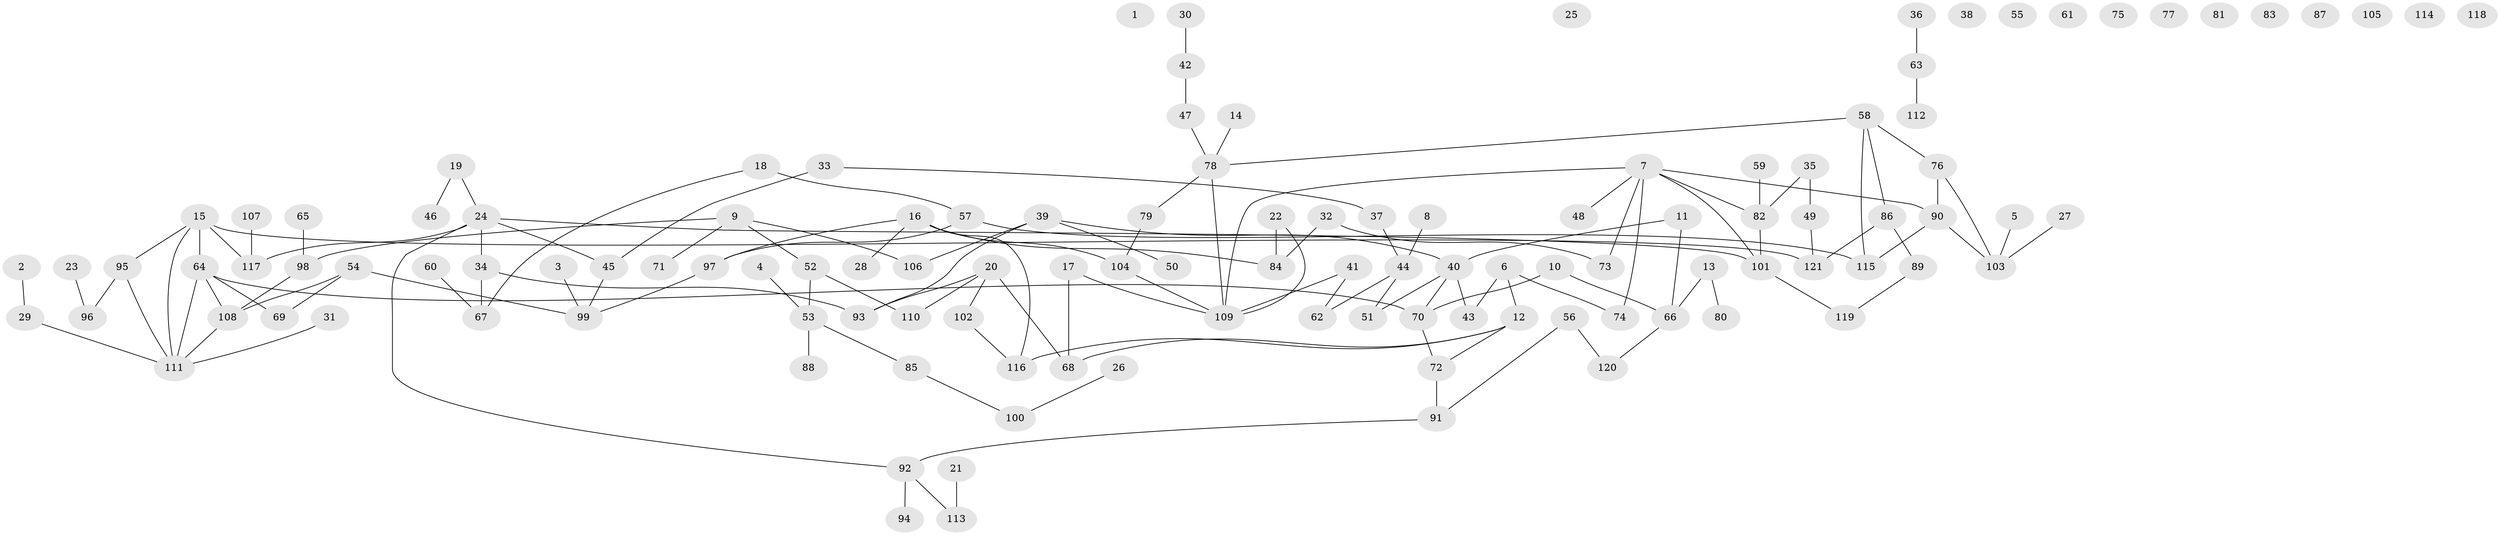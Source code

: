 // Generated by graph-tools (version 1.1) at 2025/33/03/09/25 02:33:25]
// undirected, 121 vertices, 138 edges
graph export_dot {
graph [start="1"]
  node [color=gray90,style=filled];
  1;
  2;
  3;
  4;
  5;
  6;
  7;
  8;
  9;
  10;
  11;
  12;
  13;
  14;
  15;
  16;
  17;
  18;
  19;
  20;
  21;
  22;
  23;
  24;
  25;
  26;
  27;
  28;
  29;
  30;
  31;
  32;
  33;
  34;
  35;
  36;
  37;
  38;
  39;
  40;
  41;
  42;
  43;
  44;
  45;
  46;
  47;
  48;
  49;
  50;
  51;
  52;
  53;
  54;
  55;
  56;
  57;
  58;
  59;
  60;
  61;
  62;
  63;
  64;
  65;
  66;
  67;
  68;
  69;
  70;
  71;
  72;
  73;
  74;
  75;
  76;
  77;
  78;
  79;
  80;
  81;
  82;
  83;
  84;
  85;
  86;
  87;
  88;
  89;
  90;
  91;
  92;
  93;
  94;
  95;
  96;
  97;
  98;
  99;
  100;
  101;
  102;
  103;
  104;
  105;
  106;
  107;
  108;
  109;
  110;
  111;
  112;
  113;
  114;
  115;
  116;
  117;
  118;
  119;
  120;
  121;
  2 -- 29;
  3 -- 99;
  4 -- 53;
  5 -- 103;
  6 -- 12;
  6 -- 43;
  6 -- 74;
  7 -- 48;
  7 -- 73;
  7 -- 74;
  7 -- 82;
  7 -- 90;
  7 -- 101;
  7 -- 109;
  8 -- 44;
  9 -- 52;
  9 -- 71;
  9 -- 98;
  9 -- 106;
  10 -- 66;
  10 -- 70;
  11 -- 40;
  11 -- 66;
  12 -- 68;
  12 -- 72;
  12 -- 116;
  13 -- 66;
  13 -- 80;
  14 -- 78;
  15 -- 64;
  15 -- 95;
  15 -- 111;
  15 -- 117;
  15 -- 121;
  16 -- 28;
  16 -- 84;
  16 -- 97;
  16 -- 104;
  16 -- 116;
  17 -- 68;
  17 -- 109;
  18 -- 57;
  18 -- 67;
  19 -- 24;
  19 -- 46;
  20 -- 68;
  20 -- 93;
  20 -- 102;
  20 -- 110;
  21 -- 113;
  22 -- 84;
  22 -- 109;
  23 -- 96;
  24 -- 34;
  24 -- 45;
  24 -- 92;
  24 -- 101;
  24 -- 117;
  26 -- 100;
  27 -- 103;
  29 -- 111;
  30 -- 42;
  31 -- 111;
  32 -- 73;
  32 -- 84;
  33 -- 37;
  33 -- 45;
  34 -- 67;
  34 -- 93;
  35 -- 49;
  35 -- 82;
  36 -- 63;
  37 -- 44;
  39 -- 40;
  39 -- 50;
  39 -- 93;
  39 -- 106;
  40 -- 43;
  40 -- 51;
  40 -- 70;
  41 -- 62;
  41 -- 109;
  42 -- 47;
  44 -- 51;
  44 -- 62;
  45 -- 99;
  47 -- 78;
  49 -- 121;
  52 -- 53;
  52 -- 110;
  53 -- 85;
  53 -- 88;
  54 -- 69;
  54 -- 99;
  54 -- 108;
  56 -- 91;
  56 -- 120;
  57 -- 97;
  57 -- 115;
  58 -- 76;
  58 -- 78;
  58 -- 86;
  58 -- 115;
  59 -- 82;
  60 -- 67;
  63 -- 112;
  64 -- 69;
  64 -- 70;
  64 -- 108;
  64 -- 111;
  65 -- 98;
  66 -- 120;
  70 -- 72;
  72 -- 91;
  76 -- 90;
  76 -- 103;
  78 -- 79;
  78 -- 109;
  79 -- 104;
  82 -- 101;
  85 -- 100;
  86 -- 89;
  86 -- 121;
  89 -- 119;
  90 -- 103;
  90 -- 115;
  91 -- 92;
  92 -- 94;
  92 -- 113;
  95 -- 96;
  95 -- 111;
  97 -- 99;
  98 -- 108;
  101 -- 119;
  102 -- 116;
  104 -- 109;
  107 -- 117;
  108 -- 111;
}

